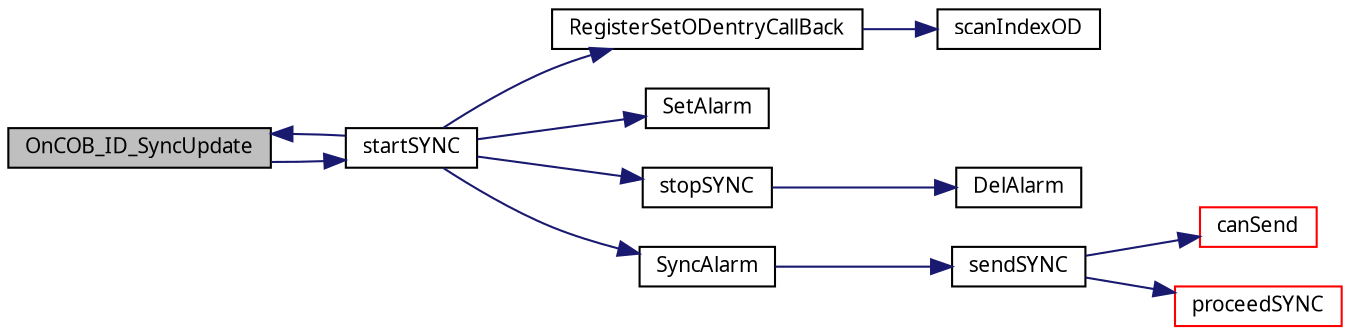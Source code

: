 digraph G
{
  edge [fontname="FreeSans.ttf",fontsize=10,labelfontname="FreeSans.ttf",labelfontsize=10];
  node [fontname="FreeSans.ttf",fontsize=10,shape=record];
  rankdir=LR;
  Node1 [label="OnCOB_ID_SyncUpdate",height=0.2,width=0.4,color="black", fillcolor="grey75", style="filled" fontcolor="black"];
  Node1 -> Node2 [color="midnightblue",fontsize=10,style="solid",fontname="FreeSans.ttf"];
  Node2 [label="startSYNC",height=0.2,width=0.4,color="black", fillcolor="white", style="filled",URL="$sync_8c.html#2e0bf669f5b40dfbdda0f12a5ae3631a"];
  Node2 -> Node1 [color="midnightblue",fontsize=10,style="solid",fontname="FreeSans.ttf"];
  Node2 -> Node3 [color="midnightblue",fontsize=10,style="solid",fontname="FreeSans.ttf"];
  Node3 [label="RegisterSetODentryCallBack",height=0.2,width=0.4,color="black", fillcolor="white", style="filled",URL="$objacces_8c.html#514e7b9c13835a86446b1cd38fa34049"];
  Node3 -> Node4 [color="midnightblue",fontsize=10,style="solid",fontname="FreeSans.ttf"];
  Node4 [label="scanIndexOD",height=0.2,width=0.4,color="black", fillcolor="white", style="filled",URL="$objacces_8c.html#11e9f24840d05a6a622955b51f91af53"];
  Node2 -> Node5 [color="midnightblue",fontsize=10,style="solid",fontname="FreeSans.ttf"];
  Node5 [label="SetAlarm",height=0.2,width=0.4,color="black", fillcolor="white", style="filled",URL="$timer_8c.html#11c2616d78f06ed9144ef662f757b128"];
  Node2 -> Node6 [color="midnightblue",fontsize=10,style="solid",fontname="FreeSans.ttf"];
  Node6 [label="stopSYNC",height=0.2,width=0.4,color="black", fillcolor="white", style="filled",URL="$sync_8c.html#41c47dbd59d22bf9bab6cd288cf27164"];
  Node6 -> Node7 [color="midnightblue",fontsize=10,style="solid",fontname="FreeSans.ttf"];
  Node7 [label="DelAlarm",height=0.2,width=0.4,color="black", fillcolor="white", style="filled",URL="$timer_8c.html#991b3cfaac2f201b14d5530f75985c21"];
  Node2 -> Node8 [color="midnightblue",fontsize=10,style="solid",fontname="FreeSans.ttf"];
  Node8 [label="SyncAlarm",height=0.2,width=0.4,color="black", fillcolor="white", style="filled",URL="$sync_8c.html#bbcce7b549414c7bc1aa72fa66258b45"];
  Node8 -> Node9 [color="midnightblue",fontsize=10,style="solid",fontname="FreeSans.ttf"];
  Node9 [label="sendSYNC",height=0.2,width=0.4,color="black", fillcolor="white", style="filled",URL="$sync_8c.html#0bcc501eb14c12365ffbaa3453905b50"];
  Node9 -> Node10 [color="midnightblue",fontsize=10,style="solid",fontname="FreeSans.ttf"];
  Node10 [label="canSend",height=0.2,width=0.4,color="red", fillcolor="white", style="filled",URL="$canOpenDriver_8c.html#b57b4b3c000e9f61135175495e874977"];
  Node9 -> Node11 [color="midnightblue",fontsize=10,style="solid",fontname="FreeSans.ttf"];
  Node11 [label="proceedSYNC",height=0.2,width=0.4,color="red", fillcolor="white", style="filled",URL="$sync_8c.html#80cadcba23dc859db8a8d3f52789d6d1"];
}
